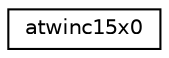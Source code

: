 digraph "Graphical Class Hierarchy"
{
 // LATEX_PDF_SIZE
  edge [fontname="Helvetica",fontsize="10",labelfontname="Helvetica",labelfontsize="10"];
  node [fontname="Helvetica",fontsize="10",shape=record];
  rankdir="LR";
  Node0 [label="atwinc15x0",height=0.2,width=0.4,color="black", fillcolor="white", style="filled",URL="$structatwinc15x0.html",tooltip="ATWINC15x0 device descriptor type."];
}
